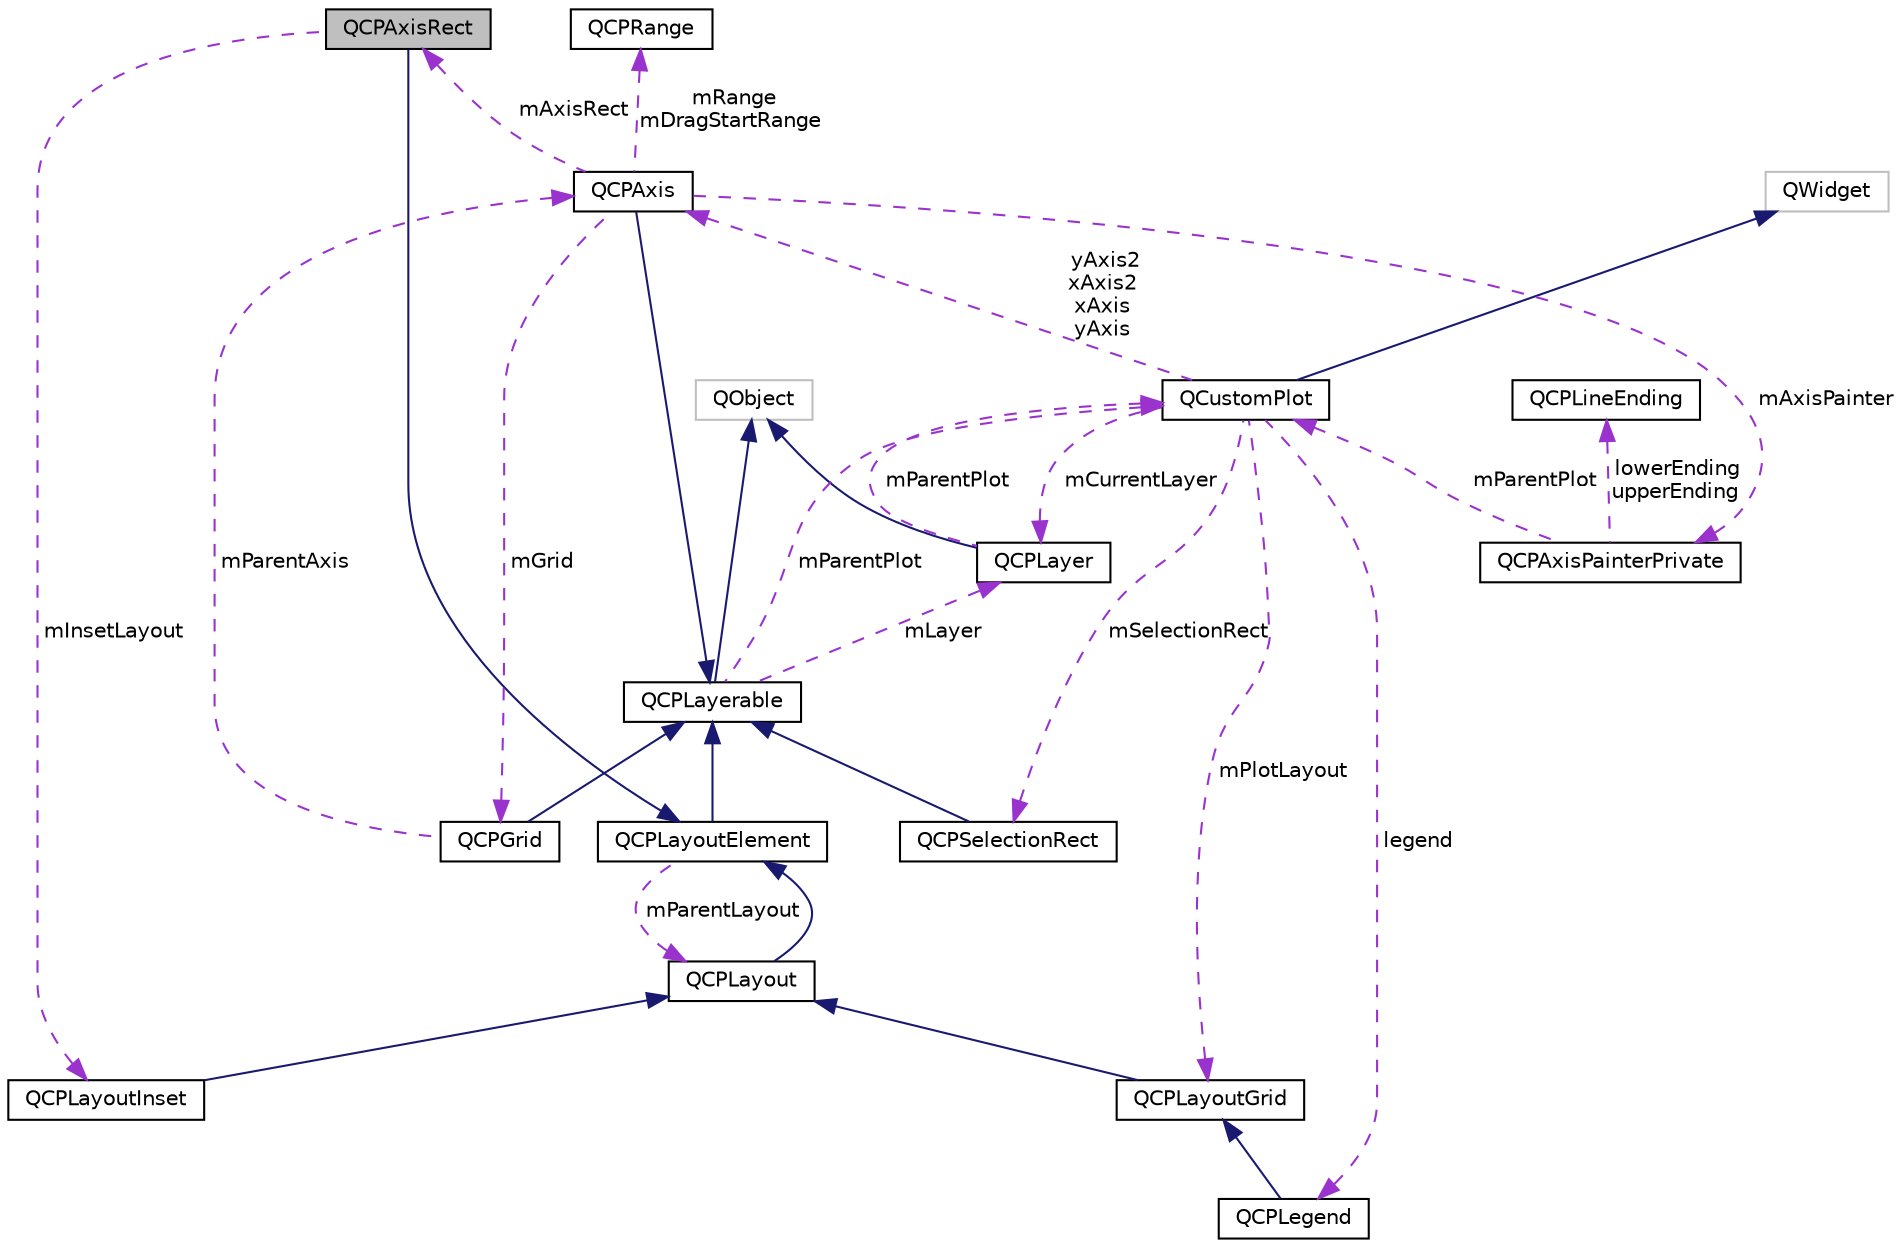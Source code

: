digraph "QCPAxisRect"
{
  edge [fontname="Helvetica",fontsize="10",labelfontname="Helvetica",labelfontsize="10"];
  node [fontname="Helvetica",fontsize="10",shape=record];
  Node5 [label="QCPAxisRect",height=0.2,width=0.4,color="black", fillcolor="grey75", style="filled", fontcolor="black"];
  Node6 -> Node5 [dir="back",color="midnightblue",fontsize="10",style="solid"];
  Node6 [label="QCPLayoutElement",height=0.2,width=0.4,color="black", fillcolor="white", style="filled",URL="$class_q_c_p_layout_element.html",tooltip="The abstract base class for all objects that form the layout system. "];
  Node7 -> Node6 [dir="back",color="midnightblue",fontsize="10",style="solid"];
  Node7 [label="QCPLayerable",height=0.2,width=0.4,color="black", fillcolor="white", style="filled",URL="$class_q_c_p_layerable.html",tooltip="Base class for all drawable objects. "];
  Node8 -> Node7 [dir="back",color="midnightblue",fontsize="10",style="solid"];
  Node8 [label="QObject",height=0.2,width=0.4,color="grey75", fillcolor="white", style="filled"];
  Node9 -> Node7 [dir="back",color="darkorchid3",fontsize="10",style="dashed",label=" mLayer" ];
  Node9 [label="QCPLayer",height=0.2,width=0.4,color="black", fillcolor="white", style="filled",URL="$class_q_c_p_layer.html",tooltip="A layer that may contain objects, to control the rendering order. "];
  Node8 -> Node9 [dir="back",color="midnightblue",fontsize="10",style="solid"];
  Node10 -> Node9 [dir="back",color="darkorchid3",fontsize="10",style="dashed",label=" mParentPlot" ];
  Node10 [label="QCustomPlot",height=0.2,width=0.4,color="black", fillcolor="white", style="filled",URL="$class_q_custom_plot.html",tooltip="The central class of the library. This is the QWidget which displays the plot and interacts with the ..."];
  Node11 -> Node10 [dir="back",color="midnightblue",fontsize="10",style="solid"];
  Node11 [label="QWidget",height=0.2,width=0.4,color="grey75", fillcolor="white", style="filled"];
  Node9 -> Node10 [dir="back",color="darkorchid3",fontsize="10",style="dashed",label=" mCurrentLayer" ];
  Node12 -> Node10 [dir="back",color="darkorchid3",fontsize="10",style="dashed",label=" mPlotLayout" ];
  Node12 [label="QCPLayoutGrid",height=0.2,width=0.4,color="black", fillcolor="white", style="filled",URL="$class_q_c_p_layout_grid.html",tooltip="A layout that arranges child elements in a grid. "];
  Node13 -> Node12 [dir="back",color="midnightblue",fontsize="10",style="solid"];
  Node13 [label="QCPLayout",height=0.2,width=0.4,color="black", fillcolor="white", style="filled",URL="$class_q_c_p_layout.html",tooltip="The abstract base class for layouts. "];
  Node6 -> Node13 [dir="back",color="midnightblue",fontsize="10",style="solid"];
  Node14 -> Node10 [dir="back",color="darkorchid3",fontsize="10",style="dashed",label=" mSelectionRect" ];
  Node14 [label="QCPSelectionRect",height=0.2,width=0.4,color="black", fillcolor="white", style="filled",URL="$class_q_c_p_selection_rect.html",tooltip="Provides rect/rubber-band data selection and range zoom interaction. "];
  Node7 -> Node14 [dir="back",color="midnightblue",fontsize="10",style="solid"];
  Node15 -> Node10 [dir="back",color="darkorchid3",fontsize="10",style="dashed",label=" yAxis2\nxAxis2\nxAxis\nyAxis" ];
  Node15 [label="QCPAxis",height=0.2,width=0.4,color="black", fillcolor="white", style="filled",URL="$class_q_c_p_axis.html",tooltip="Manages a single axis inside a QCustomPlot. "];
  Node7 -> Node15 [dir="back",color="midnightblue",fontsize="10",style="solid"];
  Node16 -> Node15 [dir="back",color="darkorchid3",fontsize="10",style="dashed",label=" mRange\nmDragStartRange" ];
  Node16 [label="QCPRange",height=0.2,width=0.4,color="black", fillcolor="white", style="filled",URL="$class_q_c_p_range.html",tooltip="Represents the range an axis is encompassing. "];
  Node17 -> Node15 [dir="back",color="darkorchid3",fontsize="10",style="dashed",label=" mAxisPainter" ];
  Node17 [label="QCPAxisPainterPrivate",height=0.2,width=0.4,color="black", fillcolor="white", style="filled",URL="$class_q_c_p_axis_painter_private.html"];
  Node18 -> Node17 [dir="back",color="darkorchid3",fontsize="10",style="dashed",label=" lowerEnding\nupperEnding" ];
  Node18 [label="QCPLineEnding",height=0.2,width=0.4,color="black", fillcolor="white", style="filled",URL="$class_q_c_p_line_ending.html",tooltip="Handles the different ending decorations for line-like items. "];
  Node10 -> Node17 [dir="back",color="darkorchid3",fontsize="10",style="dashed",label=" mParentPlot" ];
  Node19 -> Node15 [dir="back",color="darkorchid3",fontsize="10",style="dashed",label=" mGrid" ];
  Node19 [label="QCPGrid",height=0.2,width=0.4,color="black", fillcolor="white", style="filled",URL="$class_q_c_p_grid.html",tooltip="Responsible for drawing the grid of a QCPAxis. "];
  Node7 -> Node19 [dir="back",color="midnightblue",fontsize="10",style="solid"];
  Node15 -> Node19 [dir="back",color="darkorchid3",fontsize="10",style="dashed",label=" mParentAxis" ];
  Node5 -> Node15 [dir="back",color="darkorchid3",fontsize="10",style="dashed",label=" mAxisRect" ];
  Node20 -> Node10 [dir="back",color="darkorchid3",fontsize="10",style="dashed",label=" legend" ];
  Node20 [label="QCPLegend",height=0.2,width=0.4,color="black", fillcolor="white", style="filled",URL="$class_q_c_p_legend.html",tooltip="Manages a legend inside a QCustomPlot. "];
  Node12 -> Node20 [dir="back",color="midnightblue",fontsize="10",style="solid"];
  Node10 -> Node7 [dir="back",color="darkorchid3",fontsize="10",style="dashed",label=" mParentPlot" ];
  Node13 -> Node6 [dir="back",color="darkorchid3",fontsize="10",style="dashed",label=" mParentLayout" ];
  Node21 -> Node5 [dir="back",color="darkorchid3",fontsize="10",style="dashed",label=" mInsetLayout" ];
  Node21 [label="QCPLayoutInset",height=0.2,width=0.4,color="black", fillcolor="white", style="filled",URL="$class_q_c_p_layout_inset.html",tooltip="A layout that places child elements aligned to the border or arbitrarily positioned. "];
  Node13 -> Node21 [dir="back",color="midnightblue",fontsize="10",style="solid"];
}
